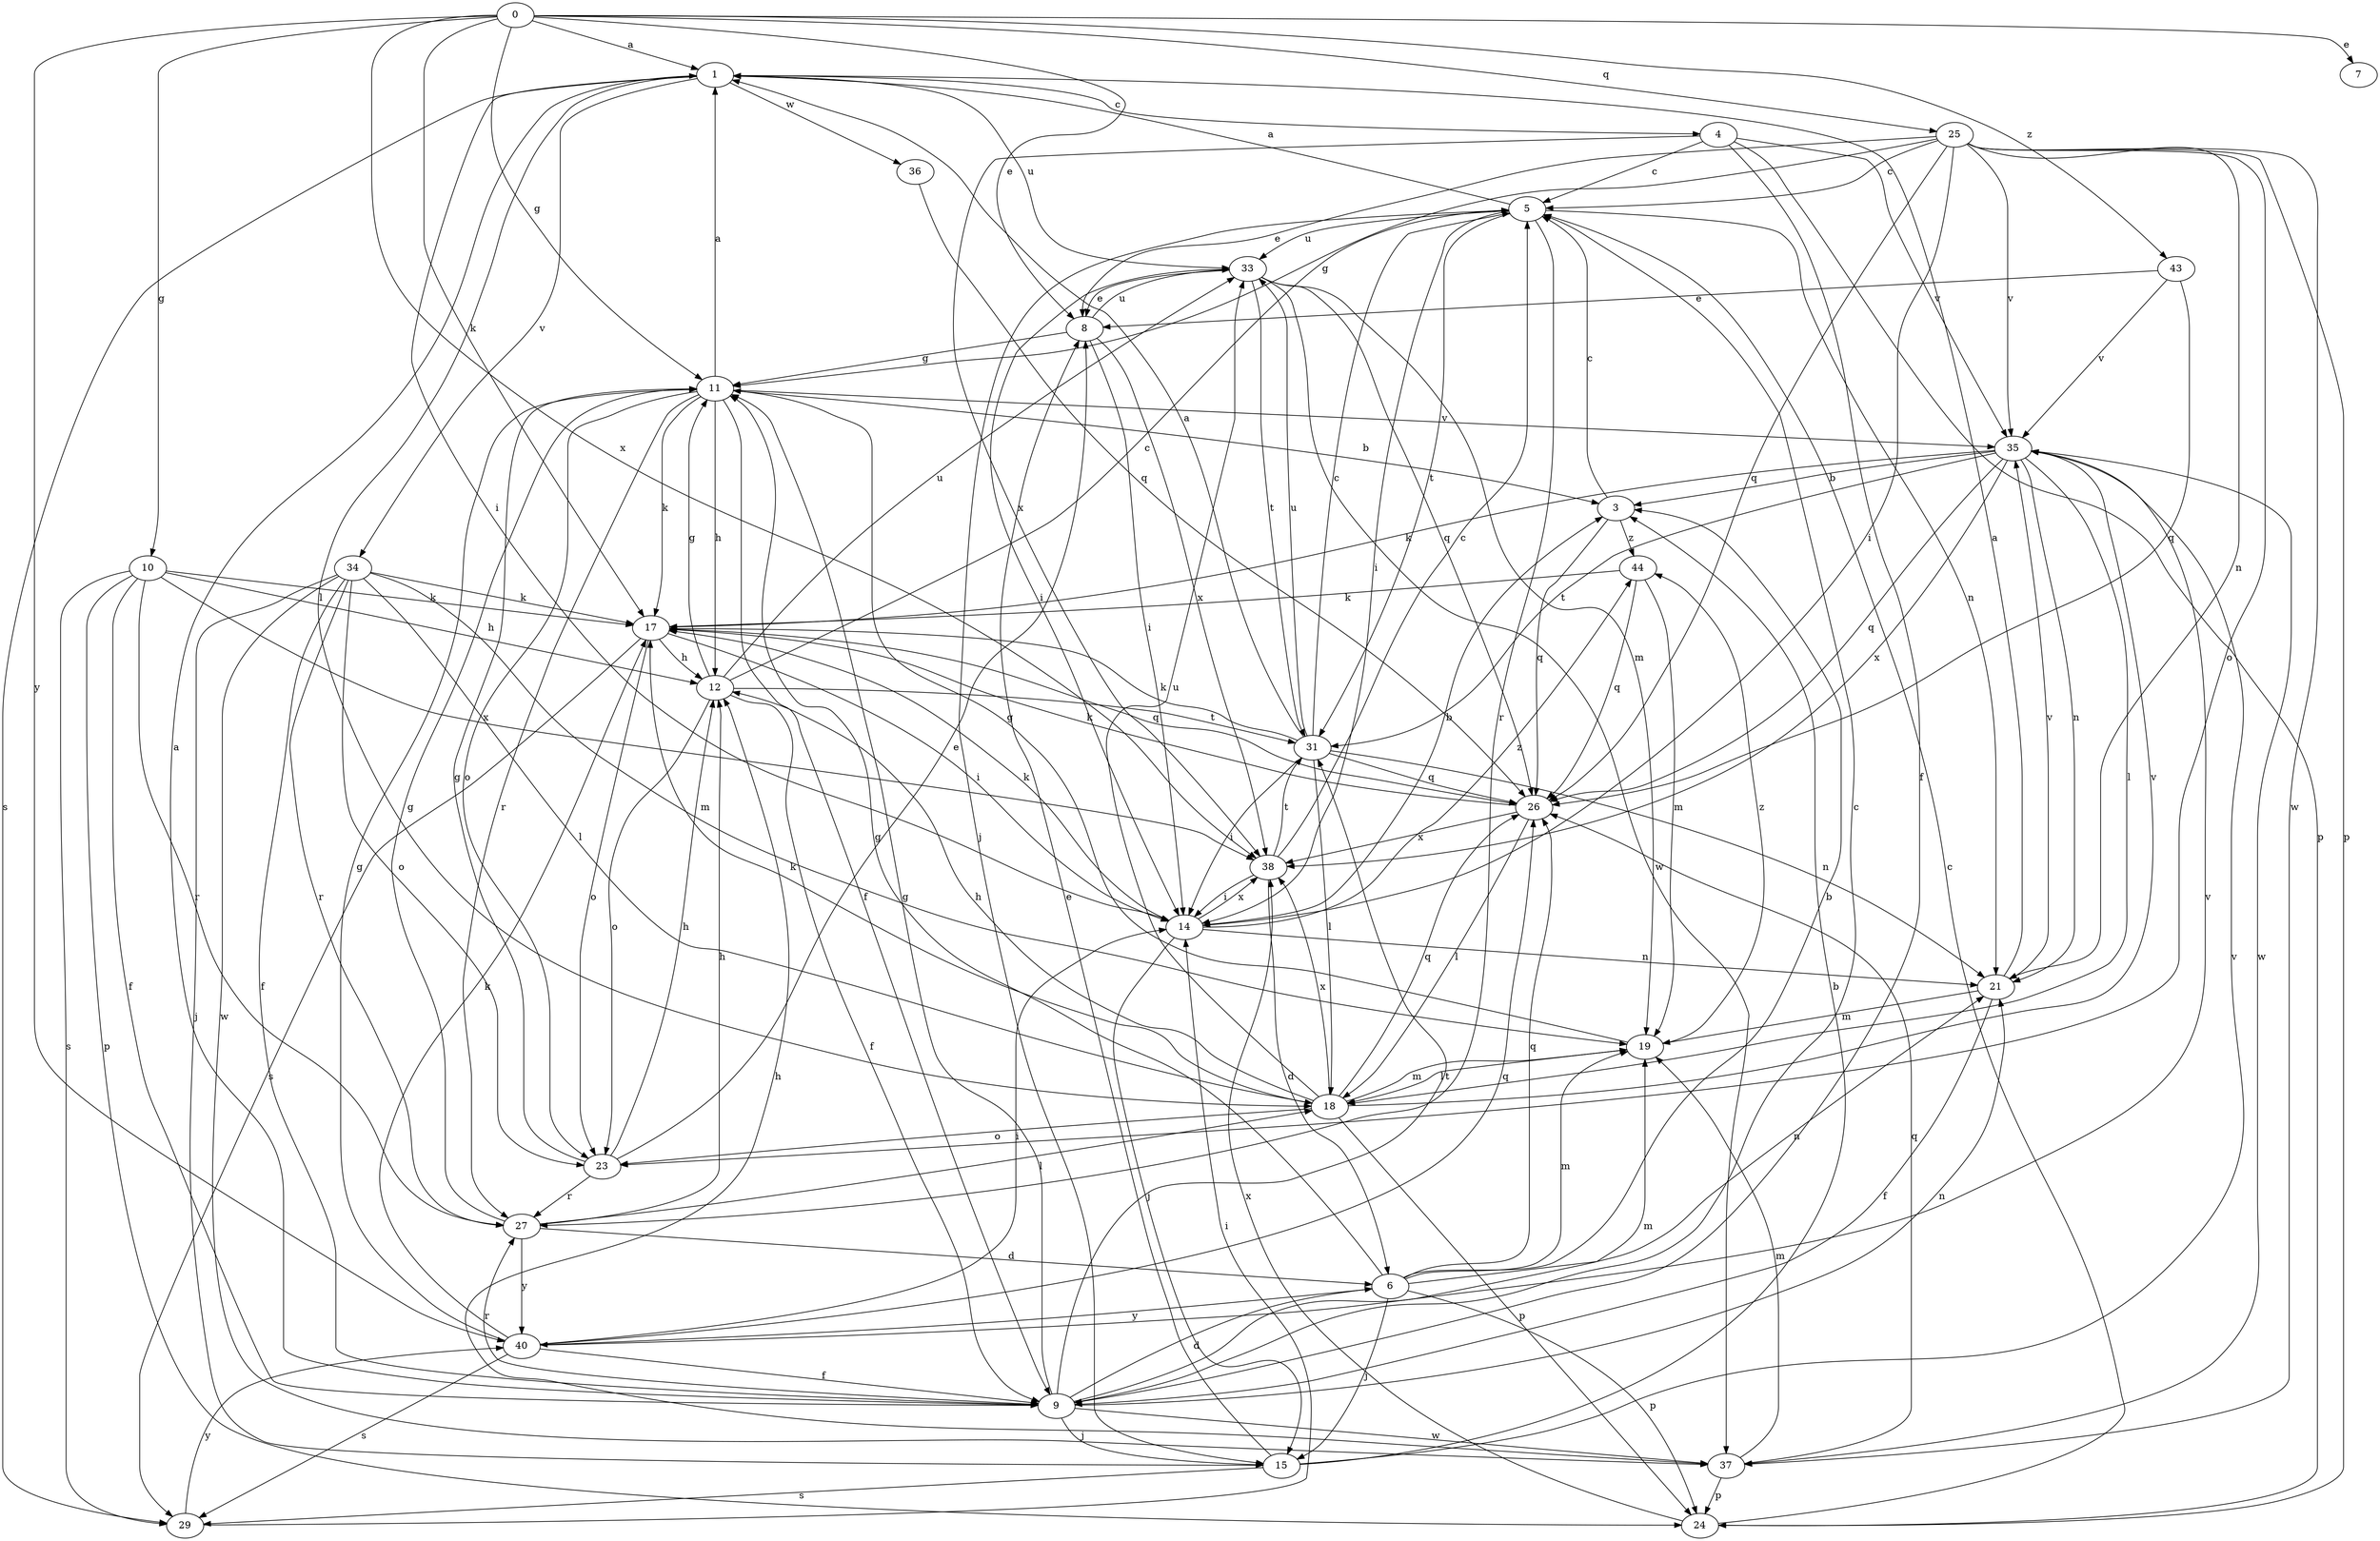 strict digraph  {
0;
1;
3;
4;
5;
6;
7;
8;
9;
10;
11;
12;
14;
15;
17;
18;
19;
21;
23;
24;
25;
26;
27;
29;
31;
33;
34;
35;
36;
37;
38;
40;
43;
44;
0 -> 1  [label=a];
0 -> 7  [label=e];
0 -> 8  [label=e];
0 -> 10  [label=g];
0 -> 11  [label=g];
0 -> 17  [label=k];
0 -> 25  [label=q];
0 -> 38  [label=x];
0 -> 40  [label=y];
0 -> 43  [label=z];
1 -> 4  [label=c];
1 -> 14  [label=i];
1 -> 18  [label=l];
1 -> 29  [label=s];
1 -> 33  [label=u];
1 -> 34  [label=v];
1 -> 36  [label=w];
3 -> 5  [label=c];
3 -> 26  [label=q];
3 -> 44  [label=z];
4 -> 5  [label=c];
4 -> 9  [label=f];
4 -> 24  [label=p];
4 -> 35  [label=v];
4 -> 38  [label=x];
5 -> 1  [label=a];
5 -> 14  [label=i];
5 -> 15  [label=j];
5 -> 21  [label=n];
5 -> 27  [label=r];
5 -> 31  [label=t];
5 -> 33  [label=u];
6 -> 3  [label=b];
6 -> 11  [label=g];
6 -> 15  [label=j];
6 -> 19  [label=m];
6 -> 21  [label=n];
6 -> 24  [label=p];
6 -> 26  [label=q];
6 -> 40  [label=y];
8 -> 11  [label=g];
8 -> 14  [label=i];
8 -> 33  [label=u];
8 -> 38  [label=x];
9 -> 1  [label=a];
9 -> 5  [label=c];
9 -> 6  [label=d];
9 -> 11  [label=g];
9 -> 15  [label=j];
9 -> 19  [label=m];
9 -> 21  [label=n];
9 -> 27  [label=r];
9 -> 31  [label=t];
9 -> 37  [label=w];
10 -> 9  [label=f];
10 -> 12  [label=h];
10 -> 17  [label=k];
10 -> 24  [label=p];
10 -> 27  [label=r];
10 -> 29  [label=s];
10 -> 38  [label=x];
11 -> 1  [label=a];
11 -> 3  [label=b];
11 -> 9  [label=f];
11 -> 12  [label=h];
11 -> 17  [label=k];
11 -> 23  [label=o];
11 -> 27  [label=r];
11 -> 35  [label=v];
12 -> 5  [label=c];
12 -> 9  [label=f];
12 -> 11  [label=g];
12 -> 23  [label=o];
12 -> 31  [label=t];
12 -> 33  [label=u];
14 -> 3  [label=b];
14 -> 15  [label=j];
14 -> 17  [label=k];
14 -> 21  [label=n];
14 -> 38  [label=x];
14 -> 44  [label=z];
15 -> 3  [label=b];
15 -> 8  [label=e];
15 -> 29  [label=s];
15 -> 35  [label=v];
17 -> 12  [label=h];
17 -> 14  [label=i];
17 -> 23  [label=o];
17 -> 26  [label=q];
17 -> 29  [label=s];
18 -> 12  [label=h];
18 -> 17  [label=k];
18 -> 19  [label=m];
18 -> 23  [label=o];
18 -> 24  [label=p];
18 -> 26  [label=q];
18 -> 33  [label=u];
18 -> 35  [label=v];
18 -> 38  [label=x];
19 -> 11  [label=g];
19 -> 18  [label=l];
19 -> 44  [label=z];
21 -> 1  [label=a];
21 -> 9  [label=f];
21 -> 19  [label=m];
21 -> 35  [label=v];
23 -> 8  [label=e];
23 -> 11  [label=g];
23 -> 12  [label=h];
23 -> 27  [label=r];
24 -> 5  [label=c];
24 -> 38  [label=x];
25 -> 5  [label=c];
25 -> 8  [label=e];
25 -> 11  [label=g];
25 -> 14  [label=i];
25 -> 21  [label=n];
25 -> 23  [label=o];
25 -> 24  [label=p];
25 -> 26  [label=q];
25 -> 35  [label=v];
25 -> 37  [label=w];
26 -> 17  [label=k];
26 -> 18  [label=l];
26 -> 38  [label=x];
27 -> 6  [label=d];
27 -> 11  [label=g];
27 -> 12  [label=h];
27 -> 18  [label=l];
27 -> 40  [label=y];
29 -> 14  [label=i];
29 -> 40  [label=y];
31 -> 1  [label=a];
31 -> 5  [label=c];
31 -> 14  [label=i];
31 -> 17  [label=k];
31 -> 18  [label=l];
31 -> 21  [label=n];
31 -> 26  [label=q];
31 -> 33  [label=u];
33 -> 8  [label=e];
33 -> 14  [label=i];
33 -> 19  [label=m];
33 -> 26  [label=q];
33 -> 31  [label=t];
33 -> 37  [label=w];
34 -> 9  [label=f];
34 -> 15  [label=j];
34 -> 17  [label=k];
34 -> 18  [label=l];
34 -> 19  [label=m];
34 -> 23  [label=o];
34 -> 27  [label=r];
34 -> 37  [label=w];
35 -> 3  [label=b];
35 -> 17  [label=k];
35 -> 18  [label=l];
35 -> 21  [label=n];
35 -> 26  [label=q];
35 -> 31  [label=t];
35 -> 37  [label=w];
35 -> 38  [label=x];
36 -> 26  [label=q];
37 -> 12  [label=h];
37 -> 19  [label=m];
37 -> 24  [label=p];
37 -> 26  [label=q];
38 -> 5  [label=c];
38 -> 6  [label=d];
38 -> 14  [label=i];
38 -> 31  [label=t];
40 -> 9  [label=f];
40 -> 11  [label=g];
40 -> 14  [label=i];
40 -> 17  [label=k];
40 -> 26  [label=q];
40 -> 29  [label=s];
40 -> 35  [label=v];
43 -> 8  [label=e];
43 -> 26  [label=q];
43 -> 35  [label=v];
44 -> 17  [label=k];
44 -> 19  [label=m];
44 -> 26  [label=q];
}
